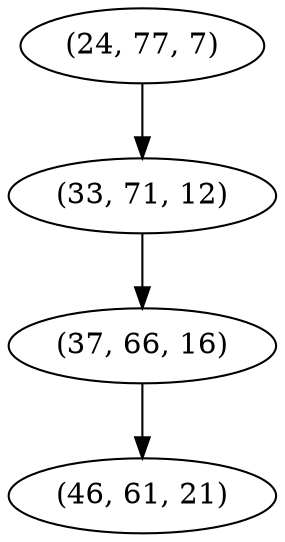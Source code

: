 digraph tree {
    "(24, 77, 7)";
    "(33, 71, 12)";
    "(37, 66, 16)";
    "(46, 61, 21)";
    "(24, 77, 7)" -> "(33, 71, 12)";
    "(33, 71, 12)" -> "(37, 66, 16)";
    "(37, 66, 16)" -> "(46, 61, 21)";
}
